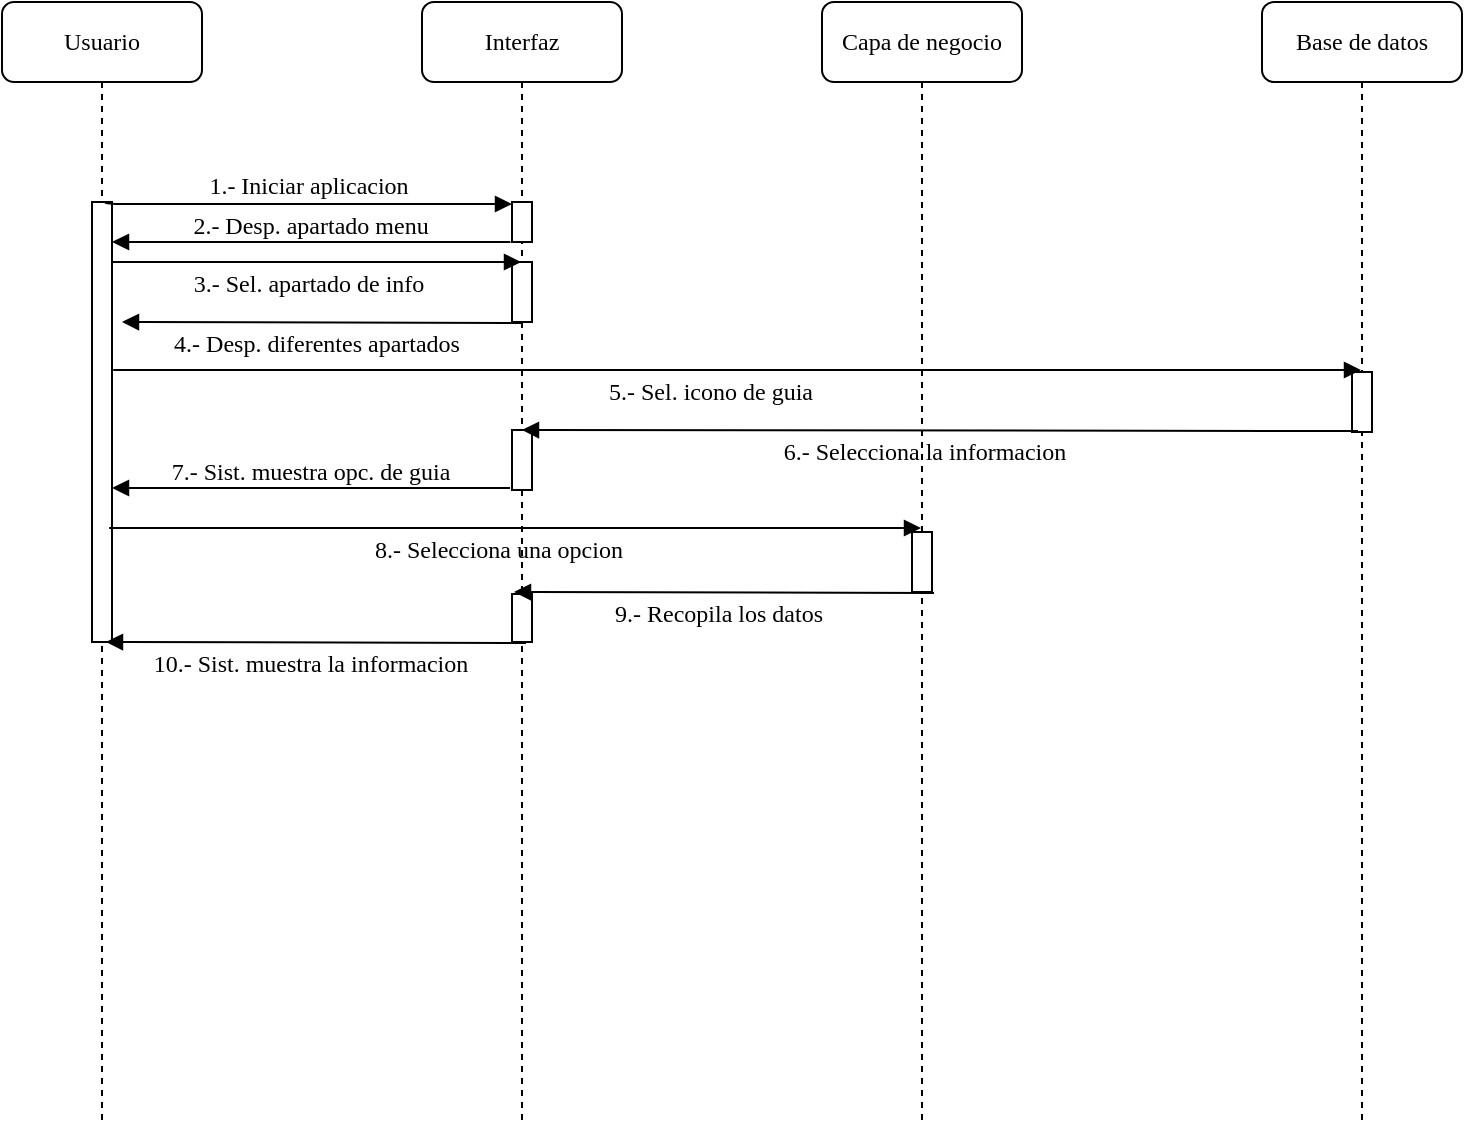 <mxfile version="24.7.14">
  <diagram name="Página-1" id="nWLG7lNp42WIRt6Slofu">
    <mxGraphModel grid="1" page="1" gridSize="10" guides="1" tooltips="1" connect="1" arrows="1" fold="1" pageScale="1" pageWidth="827" pageHeight="1169" math="0" shadow="0">
      <root>
        <mxCell id="0" />
        <mxCell id="1" parent="0" />
        <mxCell id="TXARMitppGOekWoNEKqO-1" value="Interfaz" style="shape=umlLifeline;perimeter=lifelinePerimeter;whiteSpace=wrap;html=1;container=1;collapsible=0;recursiveResize=0;outlineConnect=0;rounded=1;shadow=0;comic=0;labelBackgroundColor=none;strokeWidth=1;fontFamily=Verdana;fontSize=12;align=center;" vertex="1" parent="1">
          <mxGeometry x="400" y="40" width="100" height="560" as="geometry" />
        </mxCell>
        <mxCell id="TXARMitppGOekWoNEKqO-2" value="" style="html=1;points=[];perimeter=orthogonalPerimeter;rounded=0;shadow=0;comic=0;labelBackgroundColor=none;strokeWidth=1;fontFamily=Verdana;fontSize=12;align=center;" vertex="1" parent="TXARMitppGOekWoNEKqO-1">
          <mxGeometry x="45" y="100" width="10" height="20" as="geometry" />
        </mxCell>
        <mxCell id="TXARMitppGOekWoNEKqO-3" value="" style="html=1;points=[];perimeter=orthogonalPerimeter;rounded=0;shadow=0;comic=0;labelBackgroundColor=none;strokeWidth=1;fontFamily=Verdana;fontSize=12;align=center;" vertex="1" parent="TXARMitppGOekWoNEKqO-1">
          <mxGeometry x="45" y="130" width="10" height="30" as="geometry" />
        </mxCell>
        <mxCell id="CvasSqEUI8LzyYn9JF45-7" value="" style="html=1;points=[];perimeter=orthogonalPerimeter;rounded=0;shadow=0;comic=0;labelBackgroundColor=none;strokeWidth=1;fontFamily=Verdana;fontSize=12;align=center;" vertex="1" parent="TXARMitppGOekWoNEKqO-1">
          <mxGeometry x="45" y="214" width="10" height="30" as="geometry" />
        </mxCell>
        <mxCell id="CvasSqEUI8LzyYn9JF45-13" value="" style="html=1;points=[];perimeter=orthogonalPerimeter;rounded=0;shadow=0;comic=0;labelBackgroundColor=none;strokeWidth=1;fontFamily=Verdana;fontSize=12;align=center;" vertex="1" parent="TXARMitppGOekWoNEKqO-1">
          <mxGeometry x="45" y="296" width="10" height="24" as="geometry" />
        </mxCell>
        <mxCell id="TXARMitppGOekWoNEKqO-8" value="Capa de negocio" style="shape=umlLifeline;perimeter=lifelinePerimeter;whiteSpace=wrap;html=1;container=1;collapsible=0;recursiveResize=0;outlineConnect=0;rounded=1;shadow=0;comic=0;labelBackgroundColor=none;strokeWidth=1;fontFamily=Verdana;fontSize=12;align=center;" vertex="1" parent="1">
          <mxGeometry x="600" y="40" width="100" height="560" as="geometry" />
        </mxCell>
        <mxCell id="CvasSqEUI8LzyYn9JF45-11" value="" style="html=1;points=[];perimeter=orthogonalPerimeter;rounded=0;shadow=0;comic=0;labelBackgroundColor=none;strokeWidth=1;fontFamily=Verdana;fontSize=12;align=center;" vertex="1" parent="TXARMitppGOekWoNEKqO-8">
          <mxGeometry x="45" y="265" width="10" height="30" as="geometry" />
        </mxCell>
        <mxCell id="TXARMitppGOekWoNEKqO-13" value="Base de datos" style="shape=umlLifeline;perimeter=lifelinePerimeter;whiteSpace=wrap;html=1;container=1;collapsible=0;recursiveResize=0;outlineConnect=0;rounded=1;shadow=0;comic=0;labelBackgroundColor=none;strokeWidth=1;fontFamily=Verdana;fontSize=12;align=center;" vertex="1" parent="1">
          <mxGeometry x="820" y="40" width="100" height="560" as="geometry" />
        </mxCell>
        <mxCell id="CvasSqEUI8LzyYn9JF45-5" value="" style="html=1;points=[];perimeter=orthogonalPerimeter;rounded=0;shadow=0;comic=0;labelBackgroundColor=none;strokeWidth=1;fontFamily=Verdana;fontSize=12;align=center;" vertex="1" parent="TXARMitppGOekWoNEKqO-13">
          <mxGeometry x="45" y="185" width="10" height="30" as="geometry" />
        </mxCell>
        <mxCell id="TXARMitppGOekWoNEKqO-16" value="Usuario" style="shape=umlLifeline;perimeter=lifelinePerimeter;whiteSpace=wrap;html=1;container=1;collapsible=0;recursiveResize=0;outlineConnect=0;rounded=1;shadow=0;comic=0;labelBackgroundColor=none;strokeWidth=1;fontFamily=Verdana;fontSize=12;align=center;" vertex="1" parent="1">
          <mxGeometry x="190" y="40" width="100" height="560" as="geometry" />
        </mxCell>
        <mxCell id="TXARMitppGOekWoNEKqO-17" value="" style="html=1;points=[];perimeter=orthogonalPerimeter;rounded=0;shadow=0;comic=0;labelBackgroundColor=none;strokeWidth=1;fontFamily=Verdana;fontSize=12;align=center;" vertex="1" parent="TXARMitppGOekWoNEKqO-16">
          <mxGeometry x="45" y="100" width="10" height="220" as="geometry" />
        </mxCell>
        <mxCell id="TXARMitppGOekWoNEKqO-18" value="1.- Iniciar aplicacion" style="html=1;verticalAlign=bottom;endArrow=block;entryX=0;entryY=0;labelBackgroundColor=none;fontFamily=Verdana;fontSize=12;edgeStyle=elbowEdgeStyle;elbow=vertical;exitX=0.68;exitY=-0.003;exitDx=0;exitDy=0;exitPerimeter=0;" edge="1" parent="1">
          <mxGeometry relative="1" as="geometry">
            <mxPoint x="241.8" y="140" as="sourcePoint" />
            <mxPoint as="offset" />
            <mxPoint x="445" y="141.5" as="targetPoint" />
          </mxGeometry>
        </mxCell>
        <mxCell id="TXARMitppGOekWoNEKqO-22" value="3.- Sel. apartado de info" style="html=1;verticalAlign=bottom;endArrow=block;labelBackgroundColor=none;fontFamily=Verdana;fontSize=12;edgeStyle=elbowEdgeStyle;elbow=vertical;exitX=0.96;exitY=0.118;exitDx=0;exitDy=0;exitPerimeter=0;" edge="1" parent="1">
          <mxGeometry x="-0.043" y="-20" relative="1" as="geometry">
            <mxPoint x="244.6" y="170.01" as="sourcePoint" />
            <mxPoint x="449.5" y="170" as="targetPoint" />
            <mxPoint as="offset" />
          </mxGeometry>
        </mxCell>
        <mxCell id="TXARMitppGOekWoNEKqO-24" value="2.- Desp. apartado menu" style="html=1;verticalAlign=bottom;endArrow=block;labelBackgroundColor=none;fontFamily=Verdana;fontSize=12;edgeStyle=elbowEdgeStyle;elbow=vertical;exitX=-0.08;exitY=1;exitDx=0;exitDy=0;exitPerimeter=0;" edge="1" parent="1" source="TXARMitppGOekWoNEKqO-2" target="TXARMitppGOekWoNEKqO-17">
          <mxGeometry x="0.003" y="1" relative="1" as="geometry">
            <mxPoint x="454.67" y="161.09" as="sourcePoint" />
            <mxPoint x="270" y="160" as="targetPoint" />
            <mxPoint as="offset" />
            <Array as="points">
              <mxPoint x="340" y="160" />
            </Array>
          </mxGeometry>
        </mxCell>
        <mxCell id="TXARMitppGOekWoNEKqO-37" value="4.- Desp. diferentes apartados" style="html=1;verticalAlign=bottom;endArrow=block;labelBackgroundColor=none;fontFamily=Verdana;fontSize=12;edgeStyle=elbowEdgeStyle;elbow=vertical;exitX=1.057;exitY=0.321;exitDx=0;exitDy=0;exitPerimeter=0;" edge="1" parent="1">
          <mxGeometry x="0.047" y="20" relative="1" as="geometry">
            <mxPoint x="450.0" y="200.5" as="sourcePoint" />
            <mxPoint x="1" as="offset" />
            <mxPoint x="250" y="200" as="targetPoint" />
            <Array as="points">
              <mxPoint x="544.43" y="200" />
            </Array>
          </mxGeometry>
        </mxCell>
        <mxCell id="CvasSqEUI8LzyYn9JF45-6" value="5.- Sel. icono de guia" style="html=1;verticalAlign=bottom;endArrow=block;labelBackgroundColor=none;fontFamily=Verdana;fontSize=12;edgeStyle=elbowEdgeStyle;elbow=vertical;exitX=0.96;exitY=0.118;exitDx=0;exitDy=0;exitPerimeter=0;" edge="1" parent="1" target="TXARMitppGOekWoNEKqO-13">
          <mxGeometry x="-0.043" y="-20" relative="1" as="geometry">
            <mxPoint x="245.6" y="224.01" as="sourcePoint" />
            <mxPoint x="450.5" y="224" as="targetPoint" />
            <mxPoint as="offset" />
          </mxGeometry>
        </mxCell>
        <mxCell id="CvasSqEUI8LzyYn9JF45-8" value="6.- Selecciona la informacion" style="html=1;verticalAlign=bottom;endArrow=block;labelBackgroundColor=none;fontFamily=Verdana;fontSize=12;edgeStyle=elbowEdgeStyle;elbow=vertical;exitX=1.057;exitY=0.321;exitDx=0;exitDy=0;exitPerimeter=0;" edge="1" parent="1" target="TXARMitppGOekWoNEKqO-1">
          <mxGeometry x="0.047" y="20" relative="1" as="geometry">
            <mxPoint x="868" y="254.5" as="sourcePoint" />
            <mxPoint x="1" as="offset" />
            <mxPoint x="658" y="254" as="targetPoint" />
            <Array as="points">
              <mxPoint x="962.43" y="254" />
            </Array>
          </mxGeometry>
        </mxCell>
        <mxCell id="CvasSqEUI8LzyYn9JF45-10" value="7.- Sist. muestra opc. de guia" style="html=1;verticalAlign=bottom;endArrow=block;labelBackgroundColor=none;fontFamily=Verdana;fontSize=12;edgeStyle=elbowEdgeStyle;elbow=vertical;exitX=-0.08;exitY=1;exitDx=0;exitDy=0;exitPerimeter=0;" edge="1" parent="1">
          <mxGeometry x="0.003" y="1" relative="1" as="geometry">
            <mxPoint x="444" y="283" as="sourcePoint" />
            <mxPoint x="245" y="283" as="targetPoint" />
            <mxPoint as="offset" />
            <Array as="points">
              <mxPoint x="340" y="283" />
            </Array>
          </mxGeometry>
        </mxCell>
        <mxCell id="CvasSqEUI8LzyYn9JF45-12" value="8.- Selecciona una opcion" style="html=1;verticalAlign=bottom;endArrow=block;labelBackgroundColor=none;fontFamily=Verdana;fontSize=12;edgeStyle=elbowEdgeStyle;elbow=vertical;exitX=0.96;exitY=0.118;exitDx=0;exitDy=0;exitPerimeter=0;" edge="1" parent="1" target="TXARMitppGOekWoNEKqO-8">
          <mxGeometry x="-0.043" y="-20" relative="1" as="geometry">
            <mxPoint x="243.6" y="303.01" as="sourcePoint" />
            <mxPoint x="448.5" y="303" as="targetPoint" />
            <mxPoint as="offset" />
          </mxGeometry>
        </mxCell>
        <mxCell id="CvasSqEUI8LzyYn9JF45-14" value="9.- Recopila los datos" style="html=1;verticalAlign=bottom;endArrow=block;labelBackgroundColor=none;fontFamily=Verdana;fontSize=12;edgeStyle=elbowEdgeStyle;elbow=vertical;exitX=1.057;exitY=0.321;exitDx=0;exitDy=0;exitPerimeter=0;entryX=0.5;entryY=0.3;entryDx=0;entryDy=0;entryPerimeter=0;" edge="1" parent="1">
          <mxGeometry x="0.047" y="20" relative="1" as="geometry">
            <mxPoint x="656" y="335.5" as="sourcePoint" />
            <mxPoint x="1" as="offset" />
            <mxPoint x="446" y="335" as="targetPoint" />
            <Array as="points">
              <mxPoint x="750.43" y="335" />
            </Array>
          </mxGeometry>
        </mxCell>
        <mxCell id="CvasSqEUI8LzyYn9JF45-15" value="10.- Sist. muestra la informacion" style="html=1;verticalAlign=bottom;endArrow=block;labelBackgroundColor=none;fontFamily=Verdana;fontSize=12;edgeStyle=elbowEdgeStyle;elbow=vertical;exitX=1.057;exitY=0.321;exitDx=0;exitDy=0;exitPerimeter=0;entryX=0.5;entryY=0.3;entryDx=0;entryDy=0;entryPerimeter=0;" edge="1" parent="1">
          <mxGeometry x="0.047" y="20" relative="1" as="geometry">
            <mxPoint x="452" y="360.5" as="sourcePoint" />
            <mxPoint x="1" as="offset" />
            <mxPoint x="242" y="360" as="targetPoint" />
            <Array as="points">
              <mxPoint x="546.43" y="360" />
            </Array>
          </mxGeometry>
        </mxCell>
      </root>
    </mxGraphModel>
  </diagram>
</mxfile>
